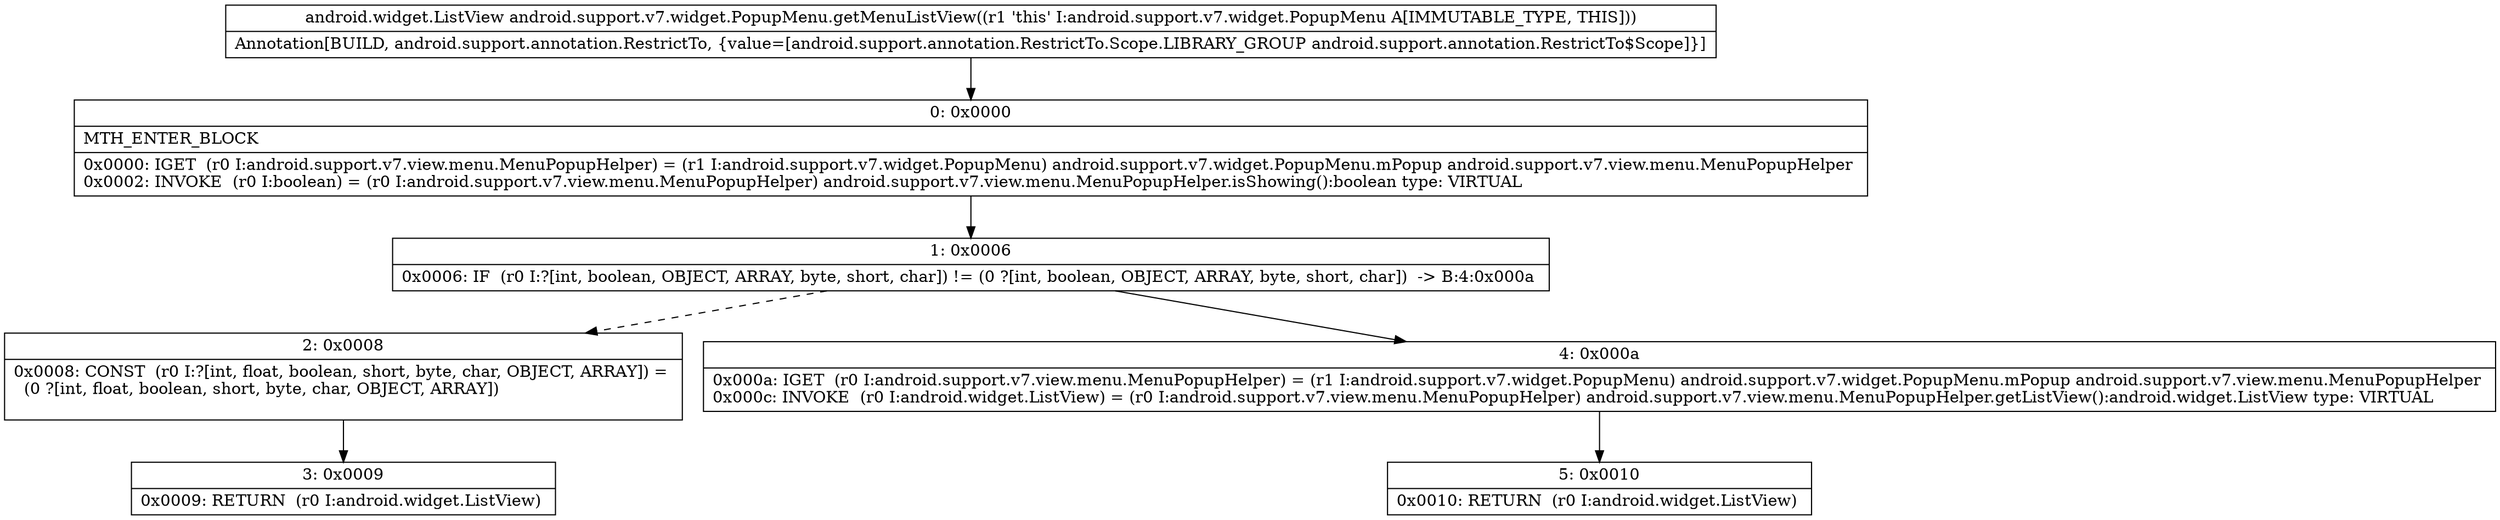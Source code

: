 digraph "CFG forandroid.support.v7.widget.PopupMenu.getMenuListView()Landroid\/widget\/ListView;" {
Node_0 [shape=record,label="{0\:\ 0x0000|MTH_ENTER_BLOCK\l|0x0000: IGET  (r0 I:android.support.v7.view.menu.MenuPopupHelper) = (r1 I:android.support.v7.widget.PopupMenu) android.support.v7.widget.PopupMenu.mPopup android.support.v7.view.menu.MenuPopupHelper \l0x0002: INVOKE  (r0 I:boolean) = (r0 I:android.support.v7.view.menu.MenuPopupHelper) android.support.v7.view.menu.MenuPopupHelper.isShowing():boolean type: VIRTUAL \l}"];
Node_1 [shape=record,label="{1\:\ 0x0006|0x0006: IF  (r0 I:?[int, boolean, OBJECT, ARRAY, byte, short, char]) != (0 ?[int, boolean, OBJECT, ARRAY, byte, short, char])  \-\> B:4:0x000a \l}"];
Node_2 [shape=record,label="{2\:\ 0x0008|0x0008: CONST  (r0 I:?[int, float, boolean, short, byte, char, OBJECT, ARRAY]) = \l  (0 ?[int, float, boolean, short, byte, char, OBJECT, ARRAY])\l \l}"];
Node_3 [shape=record,label="{3\:\ 0x0009|0x0009: RETURN  (r0 I:android.widget.ListView) \l}"];
Node_4 [shape=record,label="{4\:\ 0x000a|0x000a: IGET  (r0 I:android.support.v7.view.menu.MenuPopupHelper) = (r1 I:android.support.v7.widget.PopupMenu) android.support.v7.widget.PopupMenu.mPopup android.support.v7.view.menu.MenuPopupHelper \l0x000c: INVOKE  (r0 I:android.widget.ListView) = (r0 I:android.support.v7.view.menu.MenuPopupHelper) android.support.v7.view.menu.MenuPopupHelper.getListView():android.widget.ListView type: VIRTUAL \l}"];
Node_5 [shape=record,label="{5\:\ 0x0010|0x0010: RETURN  (r0 I:android.widget.ListView) \l}"];
MethodNode[shape=record,label="{android.widget.ListView android.support.v7.widget.PopupMenu.getMenuListView((r1 'this' I:android.support.v7.widget.PopupMenu A[IMMUTABLE_TYPE, THIS]))  | Annotation[BUILD, android.support.annotation.RestrictTo, \{value=[android.support.annotation.RestrictTo.Scope.LIBRARY_GROUP android.support.annotation.RestrictTo$Scope]\}]\l}"];
MethodNode -> Node_0;
Node_0 -> Node_1;
Node_1 -> Node_2[style=dashed];
Node_1 -> Node_4;
Node_2 -> Node_3;
Node_4 -> Node_5;
}

